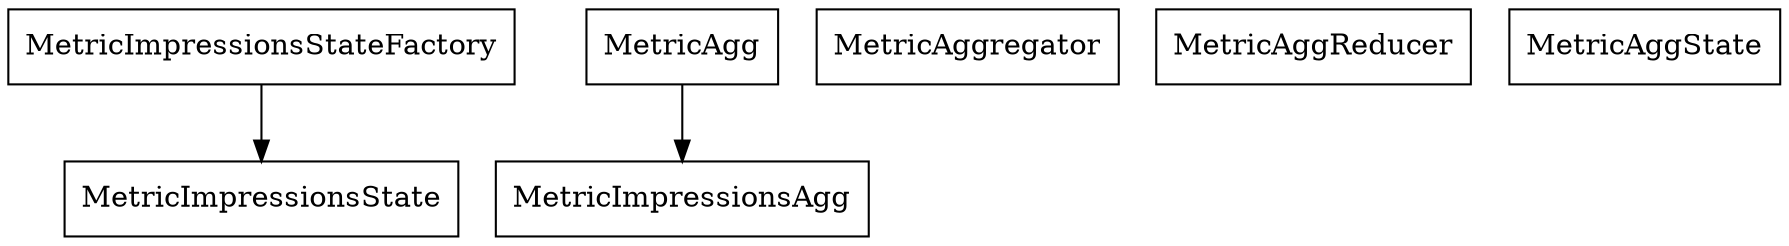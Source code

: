digraph stormpipeline {
	node [shape="record"];
	edge [style="solid"];
	graph [rankdir=TB];
	#edge [style="dashed"];

	MetricImpressionsStateFactory->MetricImpressionsState;

	MetricAgg->MetricImpressionsAgg;

	MetricAggregator;
	MetricAggReducer;
	MetricAggState;

/*
	subgraph cluster_facts{
		label="facts";
		bgcolor="mintcream";

	}
	subgraph cluster_attribution{
		label="attribution";
		bgcolor="mintcream";
		impressions [style="filled", color="black", fillcolor="chartreuse"];
		bids [style="filled", color="black", fillcolor="chartreuse"];
		clicks [label="CLICKS", style="filled", color="black", fillcolor="chartreuse"];
		actions [label="ACTIONS", style="filled", color="black", fillcolor="chartreuse"];
		actiontag_stats[style="filled", color="black", fillcolor="chartreuse"];
		responses[style="filled", coalor="black", fillcolor="chartreuse"];
    actiontags;
		attributions;
    clickfrauds;
    clicktags;

		click_file [shape="note"];
		actions_file [shape="note"];

		clicktags->click_file [label="3"];
		actions->actions_file [label="4"];
		clicks->clickfrauds [label="1 defraud_clicks"];
		{clickfrauds, clicks}->clicktags [label="2 defraud_clicks"];
		impressions->attributions[label="5 Find impressions before actions"];
		attributed_actions->actiontags[label="7 Tag actions"];
		actions,attributions->attributed_actions[label="6 Add precise_attribution"];
		responses,impressions->impressions[label="10 Join impressions and responses(pos)"];
		actiontags->actiontag_stats[label="8 actiontags stats"];
		clicktags,actiontags->responses[label="9 Aggregate actions and clicks"];
	}

  subgraph cluster_mv{
    label="mv";
    bgcolor="mintcream";
		campaign_stats [style="filled", color="black", fillcolor="yellow"];
    modeling_mv->campaign_stats[label="Gen campaign_stats"];
		location_stats [style="filled", color="black", fillcolor="yellow"];
		modeling_mv->location_stats;
	}

  impressions,bids->modeling_mv[label="Gen modeling_mv"];

  subgraph cluster_credit{
    label="credits";
    bgcolor="mintcream";

    campaign_credits[style="filled", color="black", fillcolor="yellow"];
  }

	actions->campaign_credits[label="Claim credits"];


*/
}
